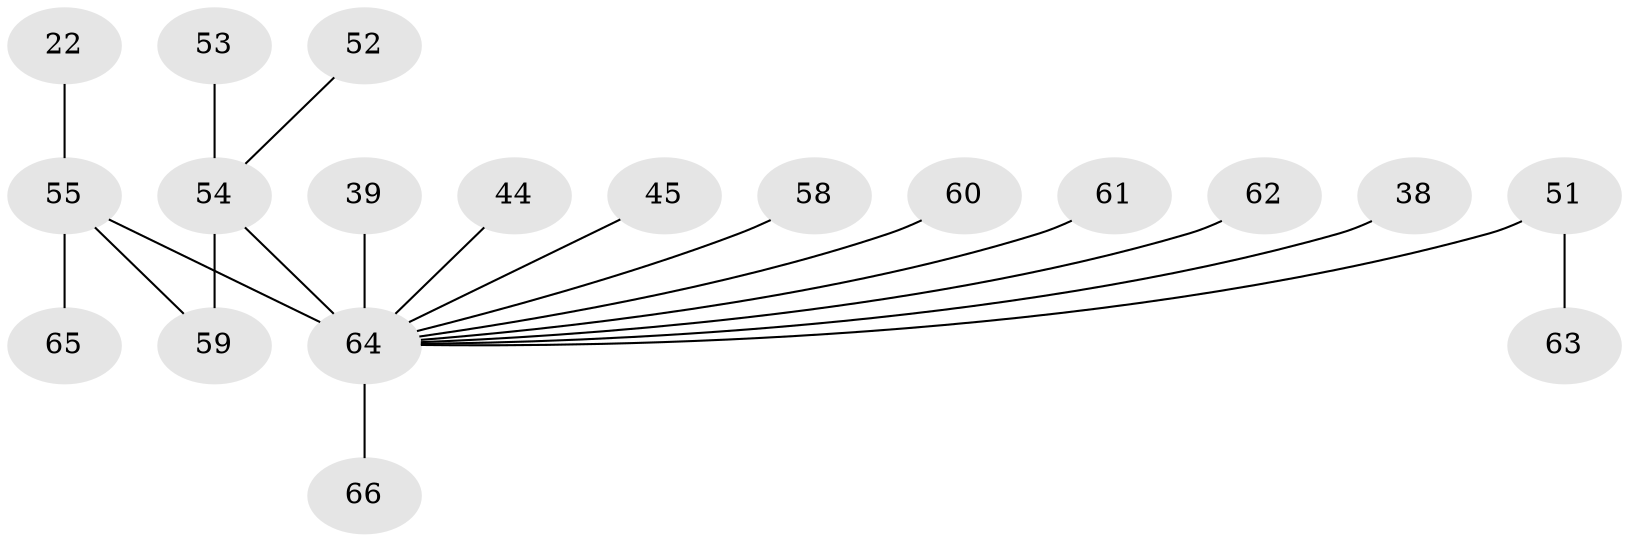 // original degree distribution, {7: 0.030303030303030304, 5: 0.045454545454545456, 6: 0.030303030303030304, 4: 0.07575757575757576, 8: 0.030303030303030304, 3: 0.015151515151515152, 11: 0.015151515151515152, 2: 0.24242424242424243, 10: 0.015151515151515152, 1: 0.5}
// Generated by graph-tools (version 1.1) at 2025/59/03/04/25 21:59:10]
// undirected, 19 vertices, 19 edges
graph export_dot {
graph [start="1"]
  node [color=gray90,style=filled];
  22;
  38;
  39;
  44;
  45;
  51 [super="+7+9"];
  52;
  53;
  54 [super="+48+1+36+29+41+49"];
  55 [super="+28+50+12"];
  58;
  59;
  60 [super="+46"];
  61 [super="+57"];
  62 [super="+43"];
  63 [super="+56"];
  64 [super="+32+35+37+33+34"];
  65;
  66;
  22 -- 55;
  38 -- 64;
  39 -- 64;
  44 -- 64;
  45 -- 64;
  51 -- 63;
  51 -- 64 [weight=4];
  52 -- 54;
  53 -- 54;
  54 -- 59;
  54 -- 64 [weight=7];
  55 -- 65;
  55 -- 59;
  55 -- 64 [weight=6];
  58 -- 64;
  60 -- 64;
  61 -- 64;
  62 -- 64 [weight=2];
  64 -- 66;
}
